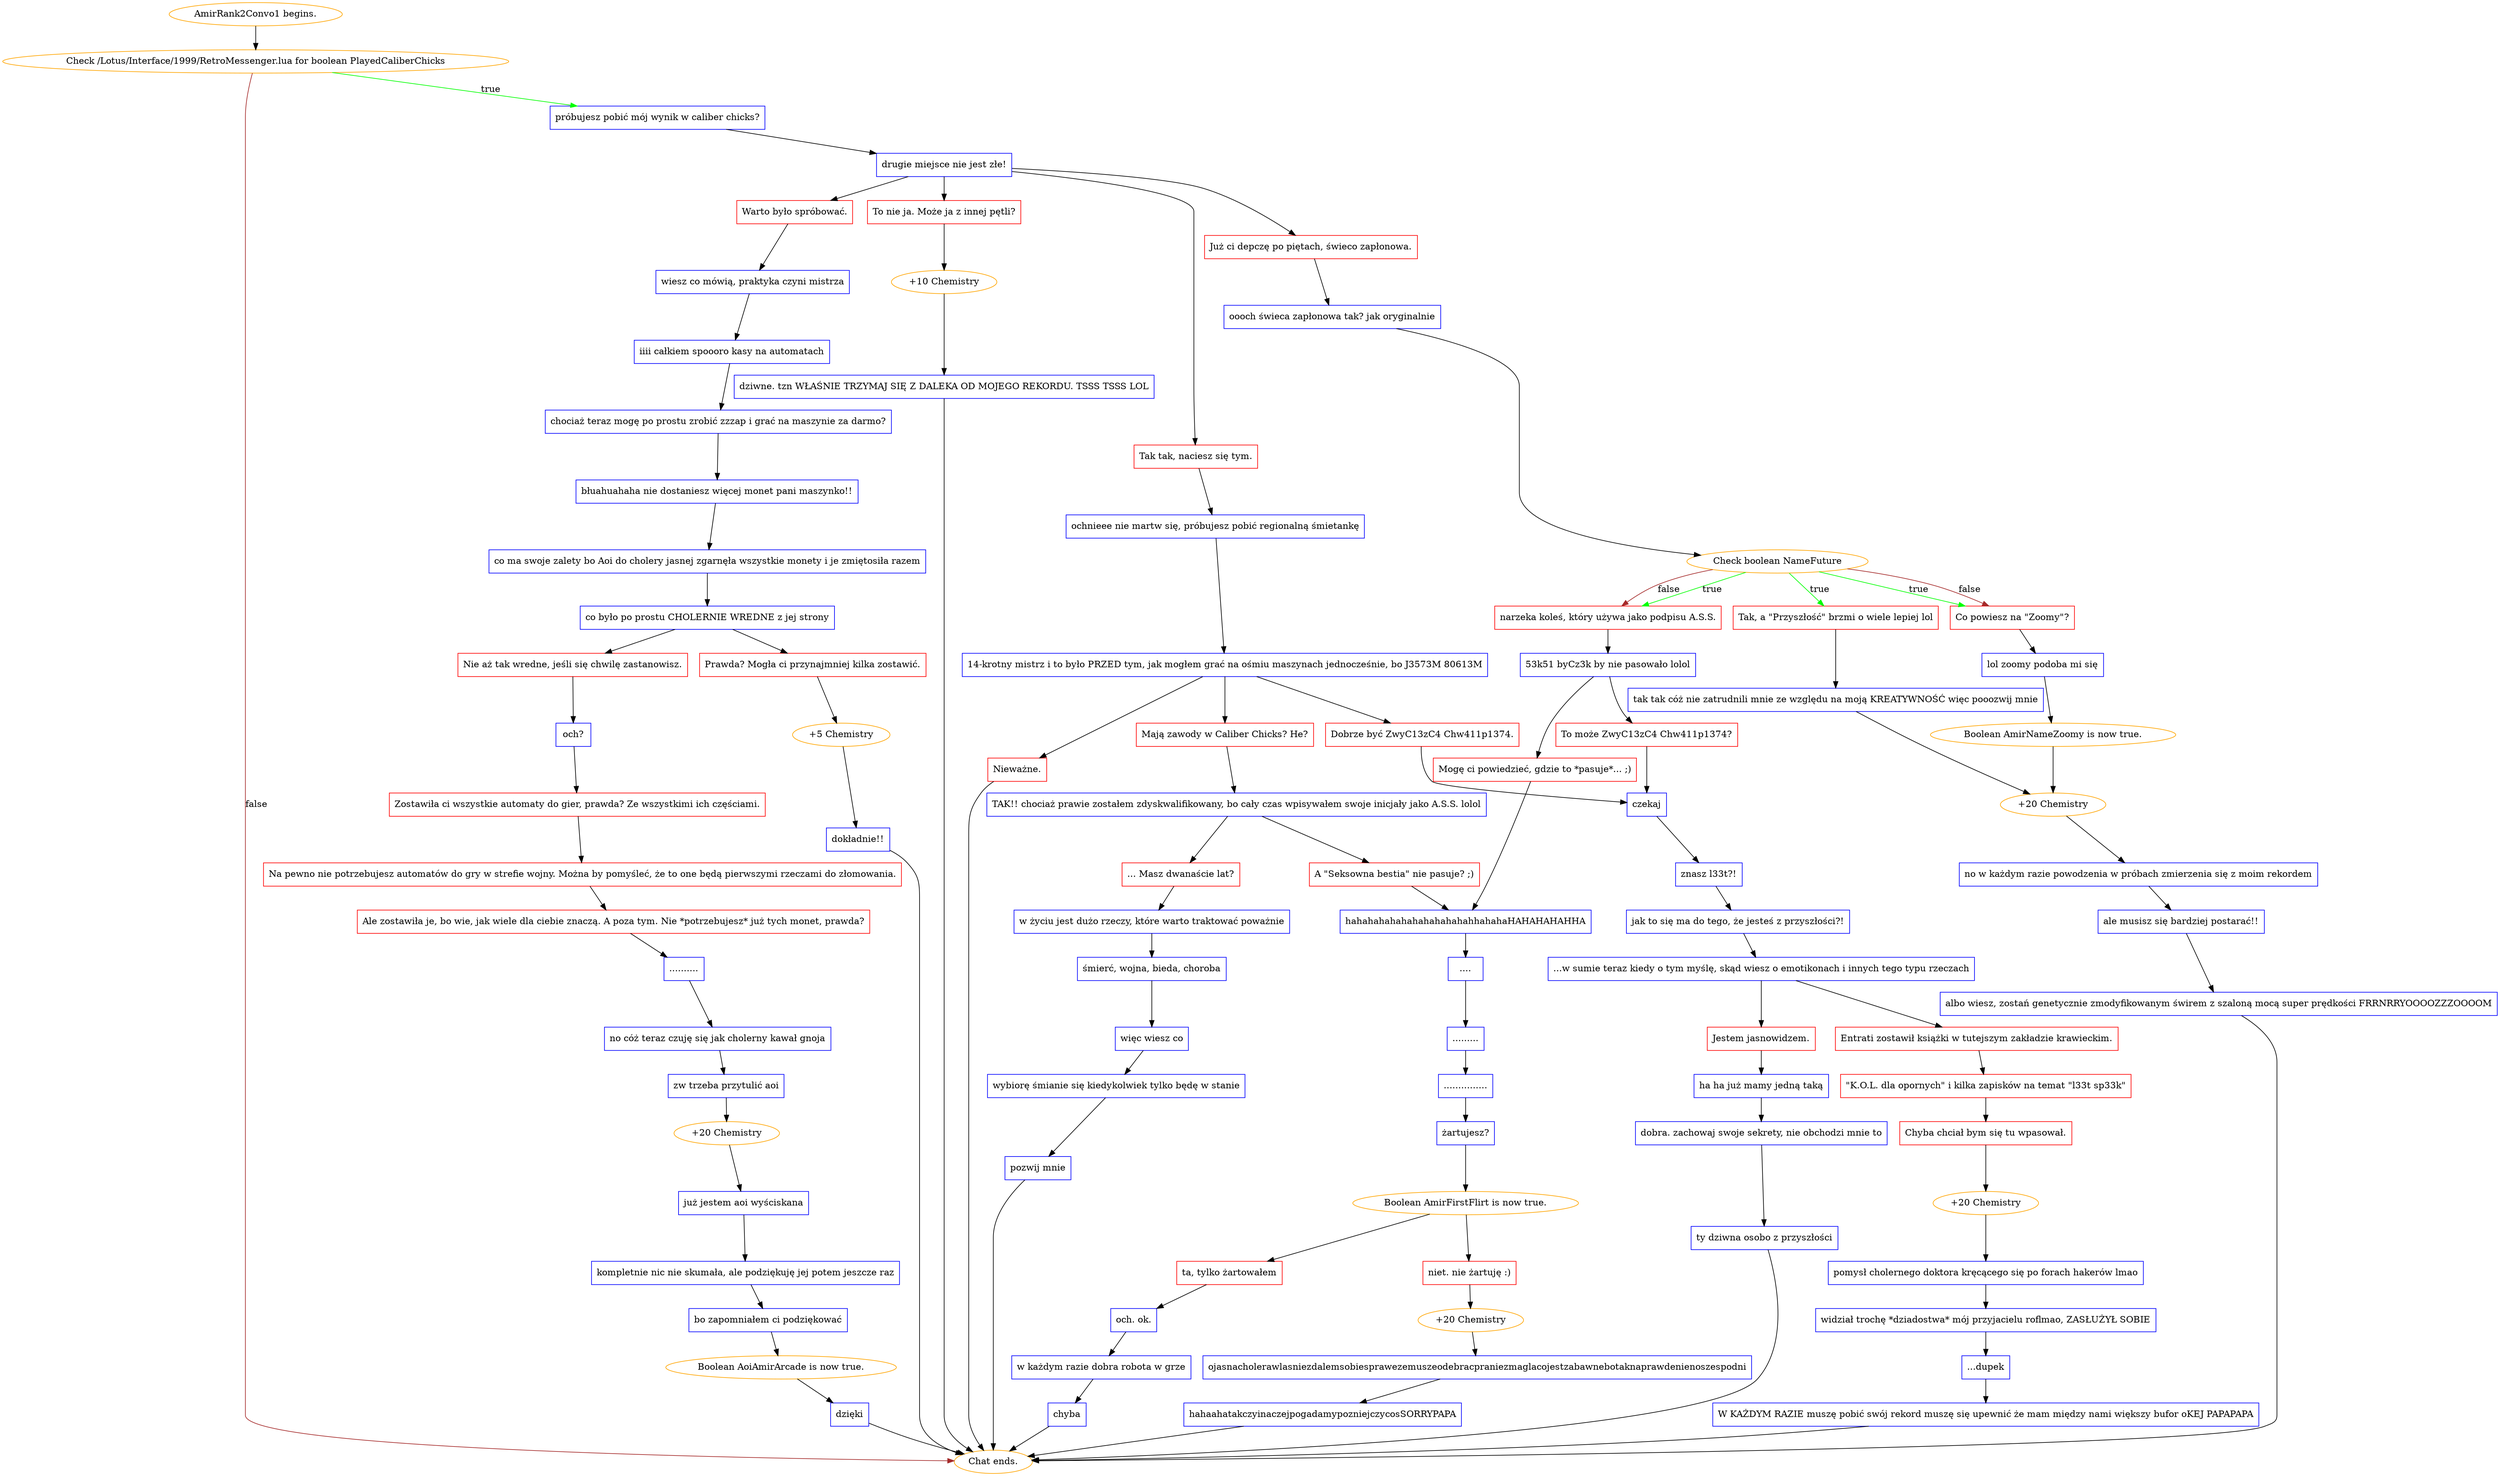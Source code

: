 digraph {
	"AmirRank2Convo1 begins." [color=orange];
		"AmirRank2Convo1 begins." -> j3924429630;
	j3924429630 [label="Check /Lotus/Interface/1999/RetroMessenger.lua for boolean PlayedCaliberChicks",color=orange];
		j3924429630 -> j733938167 [label=true,color=green];
		j3924429630 -> "Chat ends." [label=false,color=brown];
	j733938167 [label="próbujesz pobić mój wynik w caliber chicks?",shape=box,color=blue];
		j733938167 -> j4145281025;
	"Chat ends." [color=orange];
	j4145281025 [label="drugie miejsce nie jest złe!",shape=box,color=blue];
		j4145281025 -> j1674670028;
		j4145281025 -> j2734769548;
		j4145281025 -> j1165527820;
		j4145281025 -> j3068798002;
	j1674670028 [label="Warto było spróbować.",shape=box,color=red];
		j1674670028 -> j2459945476;
	j2734769548 [label="Już ci depczę po piętach, świeco zapłonowa.",shape=box,color=red];
		j2734769548 -> j1814018991;
	j1165527820 [label="Tak tak, naciesz się tym.",shape=box,color=red];
		j1165527820 -> j1074625223;
	j3068798002 [label="To nie ja. Może ja z innej pętli?",shape=box,color=red];
		j3068798002 -> j940871803;
	j2459945476 [label="wiesz co mówią, praktyka czyni mistrza",shape=box,color=blue];
		j2459945476 -> j1331336491;
	j1814018991 [label="oooch świeca zapłonowa tak? jak oryginalnie",shape=box,color=blue];
		j1814018991 -> j2000543418;
	j1074625223 [label="ochnieee nie martw się, próbujesz pobić regionalną śmietankę",shape=box,color=blue];
		j1074625223 -> j1681255633;
	j940871803 [label="+10 Chemistry",color=orange];
		j940871803 -> j2887475809;
	j1331336491 [label="iiii całkiem spoooro kasy na automatach",shape=box,color=blue];
		j1331336491 -> j748273564;
	j2000543418 [label="Check boolean NameFuture",color=orange];
		j2000543418 -> j237951039 [label=true,color=green];
		j2000543418 -> j2038314532 [label=true,color=green];
		j2000543418 -> j1036252063 [label=true,color=green];
		j2000543418 -> j2038314532 [label=false,color=brown];
		j2000543418 -> j1036252063 [label=false,color=brown];
	j1681255633 [label="14-krotny mistrz i to było PRZED tym, jak mogłem grać na ośmiu maszynach jednocześnie, bo J3573M 80613M",shape=box,color=blue];
		j1681255633 -> j237494155;
		j1681255633 -> j2956834348;
		j1681255633 -> j353844534;
	j2887475809 [label="dziwne. tzn WŁAŚNIE TRZYMAJ SIĘ Z DALEKA OD MOJEGO REKORDU. TSSS TSSS LOL",shape=box,color=blue];
		j2887475809 -> "Chat ends.";
	j748273564 [label="chociaż teraz mogę po prostu zrobić zzzap i grać na maszynie za darmo?",shape=box,color=blue];
		j748273564 -> j600540114;
	j237951039 [label="Tak, a \"Przyszłość\" brzmi o wiele lepiej lol",shape=box,color=red];
		j237951039 -> j4025032755;
	j2038314532 [label="Co powiesz na \"Zoomy\"?",shape=box,color=red];
		j2038314532 -> j3324271062;
	j1036252063 [label="narzeka koleś, który używa jako podpisu A.S.S.",shape=box,color=red];
		j1036252063 -> j3981143665;
	j237494155 [label="Dobrze być ZwyC13zC4 Chw411p1374.",shape=box,color=red];
		j237494155 -> j1580928312;
	j2956834348 [label="Mają zawody w Caliber Chicks? He?",shape=box,color=red];
		j2956834348 -> j2127060850;
	j353844534 [label="Nieważne.",shape=box,color=red];
		j353844534 -> "Chat ends.";
	j600540114 [label="błuahuahaha nie dostaniesz więcej monet pani maszynko!!",shape=box,color=blue];
		j600540114 -> j2166784146;
	j4025032755 [label="tak tak cóż nie zatrudnili mnie ze względu na moją KREATYWNOŚĆ więc pooozwij mnie",shape=box,color=blue];
		j4025032755 -> j3640738597;
	j3324271062 [label="lol zoomy podoba mi się",shape=box,color=blue];
		j3324271062 -> j911039256;
	j3981143665 [label="53k51 byCz3k by nie pasowało lolol",shape=box,color=blue];
		j3981143665 -> j4246306491;
		j3981143665 -> j3559524919;
	j1580928312 [label="czekaj",shape=box,color=blue];
		j1580928312 -> j2299675633;
	j2127060850 [label="TAK!! chociaż prawie zostałem zdyskwalifikowany, bo cały czas wpisywałem swoje inicjały jako A.S.S. lolol",shape=box,color=blue];
		j2127060850 -> j2823862771;
		j2127060850 -> j1238354740;
	j2166784146 [label="co ma swoje zalety bo Aoi do cholery jasnej zgarnęła wszystkie monety i je zmiętosiła razem",shape=box,color=blue];
		j2166784146 -> j1762340851;
	j3640738597 [label="+20 Chemistry",color=orange];
		j3640738597 -> j4234548551;
	j911039256 [label="Boolean AmirNameZoomy is now true.",color=orange];
		j911039256 -> j3640738597;
	j4246306491 [label="Mogę ci powiedzieć, gdzie to *pasuje*... ;)",shape=box,color=red];
		j4246306491 -> j2069191513;
	j3559524919 [label="To może ZwyC13zC4 Chw411p1374?",shape=box,color=red];
		j3559524919 -> j1580928312;
	j2299675633 [label="znasz l33t?!",shape=box,color=blue];
		j2299675633 -> j1519854040;
	j2823862771 [label="A \"Seksowna bestia\" nie pasuje? ;)",shape=box,color=red];
		j2823862771 -> j2069191513;
	j1238354740 [label="... Masz dwanaście lat?",shape=box,color=red];
		j1238354740 -> j1737765047;
	j1762340851 [label="co było po prostu CHOLERNIE WREDNE z jej strony",shape=box,color=blue];
		j1762340851 -> j1870296209;
		j1762340851 -> j2794110374;
	j4234548551 [label="no w każdym razie powodzenia w próbach zmierzenia się z moim rekordem",shape=box,color=blue];
		j4234548551 -> j1088019120;
	j2069191513 [label="hahahahahahahahahahahahhahahaHAHAHAHAHHA",shape=box,color=blue];
		j2069191513 -> j1653865387;
	j1519854040 [label="jak to się ma do tego, że jesteś z przyszłości?!",shape=box,color=blue];
		j1519854040 -> j1252129178;
	j1737765047 [label="w życiu jest dużo rzeczy, które warto traktować poważnie",shape=box,color=blue];
		j1737765047 -> j1392506487;
	j1870296209 [label="Prawda? Mogła ci przynajmniej kilka zostawić.",shape=box,color=red];
		j1870296209 -> j1265672481;
	j2794110374 [label="Nie aż tak wredne, jeśli się chwilę zastanowisz.",shape=box,color=red];
		j2794110374 -> j1374372498;
	j1088019120 [label="ale musisz się bardziej postarać!!",shape=box,color=blue];
		j1088019120 -> j4068701726;
	j1653865387 [label="....",shape=box,color=blue];
		j1653865387 -> j306405422;
	j1252129178 [label="...w sumie teraz kiedy o tym myślę, skąd wiesz o emotikonach i innych tego typu rzeczach",shape=box,color=blue];
		j1252129178 -> j2205097437;
		j1252129178 -> j3301385291;
	j1392506487 [label="śmierć, wojna, bieda, choroba",shape=box,color=blue];
		j1392506487 -> j2016533527;
	j1265672481 [label="+5 Chemistry",color=orange];
		j1265672481 -> j3740562171;
	j1374372498 [label="och?",shape=box,color=blue];
		j1374372498 -> j1359393740;
	j4068701726 [label="albo wiesz, zostań genetycznie zmodyfikowanym świrem z szaloną mocą super prędkości FRRNRRYOOOOZZZOOOOM",shape=box,color=blue];
		j4068701726 -> "Chat ends.";
	j306405422 [label=".........",shape=box,color=blue];
		j306405422 -> j1031396519;
	j2205097437 [label="Entrati zostawił książki w tutejszym zakładzie krawieckim.",shape=box,color=red];
		j2205097437 -> j3762375627;
	j3301385291 [label="Jestem jasnowidzem.",shape=box,color=red];
		j3301385291 -> j2432582172;
	j2016533527 [label="więc wiesz co",shape=box,color=blue];
		j2016533527 -> j181887635;
	j3740562171 [label="dokładnie!!",shape=box,color=blue];
		j3740562171 -> "Chat ends.";
	j1359393740 [label="Zostawiła ci wszystkie automaty do gier, prawda? Ze wszystkimi ich częściami.",shape=box,color=red];
		j1359393740 -> j2860834800;
	j1031396519 [label="...............",shape=box,color=blue];
		j1031396519 -> j789396092;
	j3762375627 [label="\"K.O.L. dla opornych\" i kilka zapisków na temat \"l33t sp33k\"",shape=box,color=red];
		j3762375627 -> j3459513015;
	j2432582172 [label="ha ha już mamy jedną taką",shape=box,color=blue];
		j2432582172 -> j3757710301;
	j181887635 [label="wybiorę śmianie się kiedykolwiek tylko będę w stanie",shape=box,color=blue];
		j181887635 -> j670966288;
	j2860834800 [label="Na pewno nie potrzebujesz automatów do gry w strefie wojny. Można by pomyśleć, że to one będą pierwszymi rzeczami do złomowania.",shape=box,color=red];
		j2860834800 -> j1642924426;
	j789396092 [label="żartujesz?",shape=box,color=blue];
		j789396092 -> j3631774215;
	j3459513015 [label="Chyba chciał bym się tu wpasował.",shape=box,color=red];
		j3459513015 -> j321841078;
	j3757710301 [label="dobra. zachowaj swoje sekrety, nie obchodzi mnie to",shape=box,color=blue];
		j3757710301 -> j1323581342;
	j670966288 [label="pozwij mnie",shape=box,color=blue];
		j670966288 -> "Chat ends.";
	j1642924426 [label="Ale zostawiła je, bo wie, jak wiele dla ciebie znaczą. A poza tym. Nie *potrzebujesz* już tych monet, prawda?",shape=box,color=red];
		j1642924426 -> j112257845;
	j3631774215 [label="Boolean AmirFirstFlirt is now true.",color=orange];
		j3631774215 -> j545940783;
		j3631774215 -> j4094351011;
	j321841078 [label="+20 Chemistry",color=orange];
		j321841078 -> j4031561358;
	j1323581342 [label="ty dziwna osobo z przyszłości",shape=box,color=blue];
		j1323581342 -> "Chat ends.";
	j112257845 [label="..........",shape=box,color=blue];
		j112257845 -> j1910080666;
	j545940783 [label="niet. nie żartuję :)",shape=box,color=red];
		j545940783 -> j688932578;
	j4094351011 [label="ta, tylko żartowałem",shape=box,color=red];
		j4094351011 -> j746330273;
	j4031561358 [label="pomysł cholernego doktora kręcącego się po forach hakerów lmao",shape=box,color=blue];
		j4031561358 -> j2788275999;
	j1910080666 [label="no cóż teraz czuję się jak cholerny kawał gnoja",shape=box,color=blue];
		j1910080666 -> j1176118196;
	j688932578 [label="+20 Chemistry",color=orange];
		j688932578 -> j261232033;
	j746330273 [label="och. ok.",shape=box,color=blue];
		j746330273 -> j39991057;
	j2788275999 [label="widział trochę *dziadostwa* mój przyjacielu roflmao, ZASŁUŻYŁ SOBIE",shape=box,color=blue];
		j2788275999 -> j1450099113;
	j1176118196 [label="zw trzeba przytulić aoi",shape=box,color=blue];
		j1176118196 -> j3014983351;
	j261232033 [label="ojasnacholerawlasniezdalemsobiesprawezemuszeodebracpraniezmaglacojestzabawnebotaknaprawdenienoszespodni",shape=box,color=blue];
		j261232033 -> j784596229;
	j39991057 [label="w każdym razie dobra robota w grze",shape=box,color=blue];
		j39991057 -> j3642739716;
	j1450099113 [label="...dupek",shape=box,color=blue];
		j1450099113 -> j2214751866;
	j3014983351 [label="+20 Chemistry",color=orange];
		j3014983351 -> j3444664112;
	j784596229 [label="hahaahatakczyinaczejpogadamypozniejczycosSORRYPAPA",shape=box,color=blue];
		j784596229 -> "Chat ends.";
	j3642739716 [label="chyba",shape=box,color=blue];
		j3642739716 -> "Chat ends.";
	j2214751866 [label="W KAŻDYM RAZIE muszę pobić swój rekord muszę się upewnić że mam między nami większy bufor oKEJ PAPAPAPA",shape=box,color=blue];
		j2214751866 -> "Chat ends.";
	j3444664112 [label="już jestem aoi wyściskana",shape=box,color=blue];
		j3444664112 -> j75067416;
	j75067416 [label="kompletnie nic nie skumała, ale podziękuję jej potem jeszcze raz",shape=box,color=blue];
		j75067416 -> j2336825110;
	j2336825110 [label="bo zapomniałem ci podziękować",shape=box,color=blue];
		j2336825110 -> j1871890387;
	j1871890387 [label="Boolean AoiAmirArcade is now true.",color=orange];
		j1871890387 -> j2909953551;
	j2909953551 [label="dzięki",shape=box,color=blue];
		j2909953551 -> "Chat ends.";
}